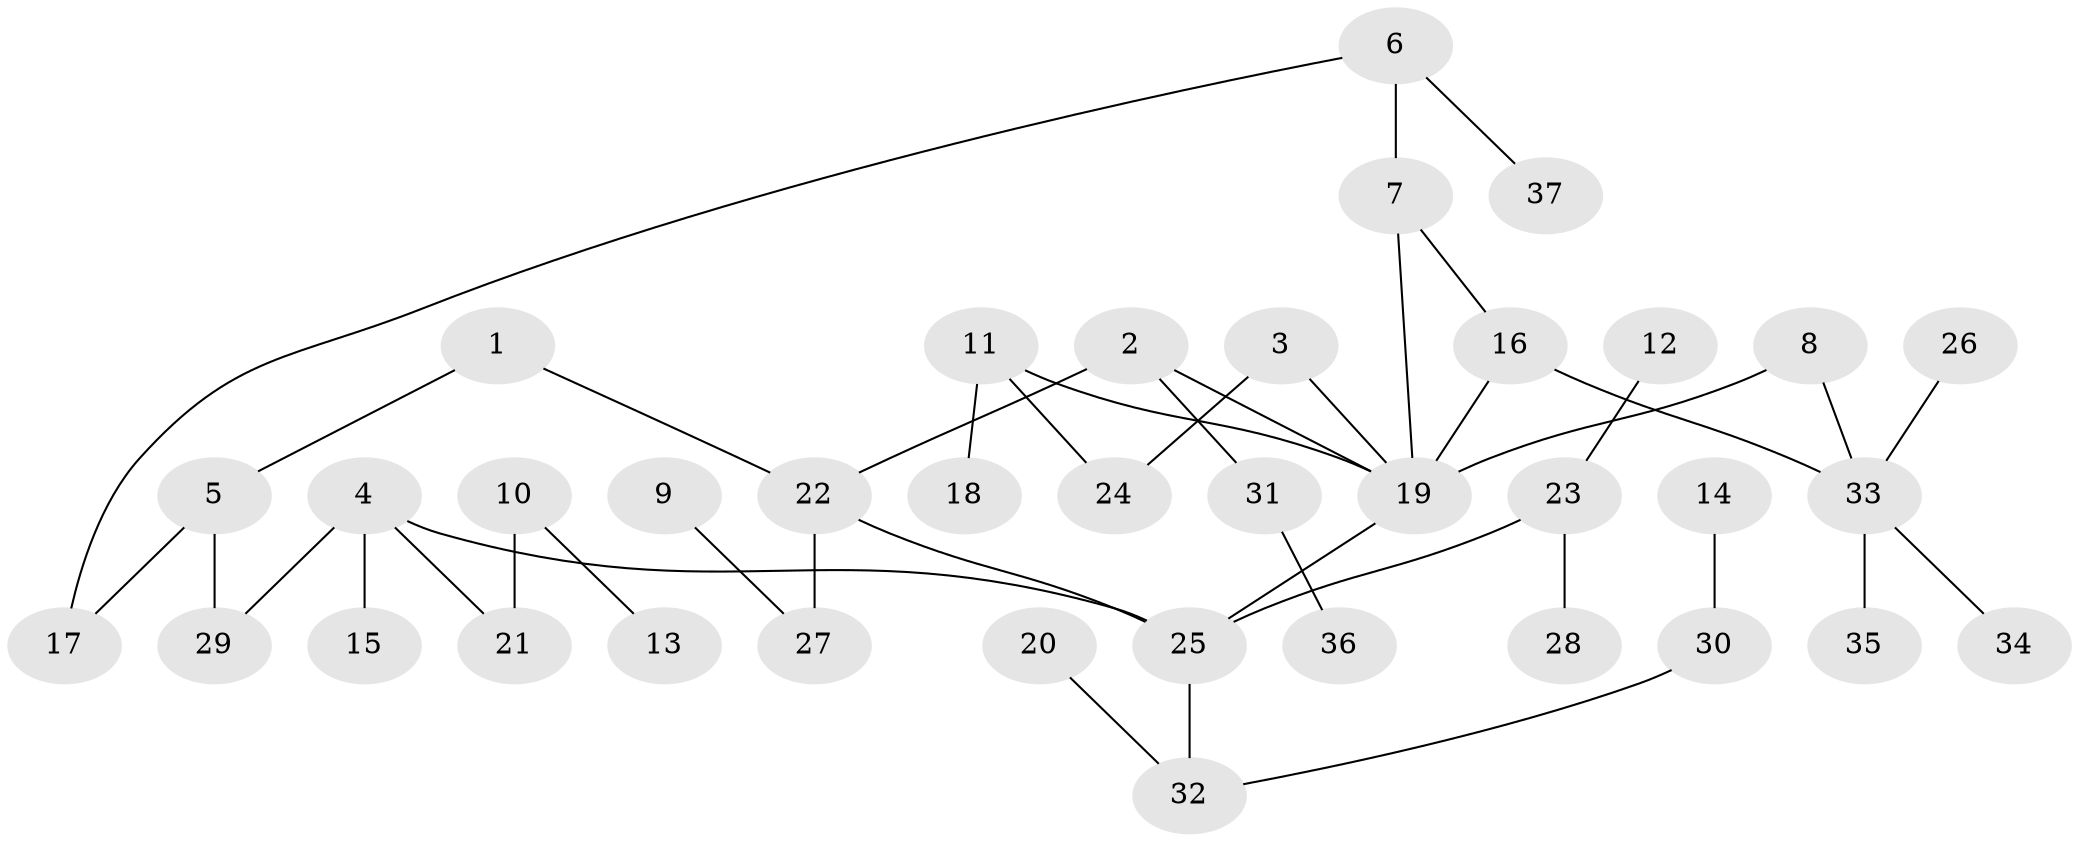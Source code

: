 // original degree distribution, {4: 0.07377049180327869, 9: 0.00819672131147541, 5: 0.03278688524590164, 7: 0.00819672131147541, 6: 0.00819672131147541, 2: 0.29508196721311475, 3: 0.13934426229508196, 1: 0.4344262295081967}
// Generated by graph-tools (version 1.1) at 2025/36/03/04/25 23:36:08]
// undirected, 37 vertices, 42 edges
graph export_dot {
  node [color=gray90,style=filled];
  1;
  2;
  3;
  4;
  5;
  6;
  7;
  8;
  9;
  10;
  11;
  12;
  13;
  14;
  15;
  16;
  17;
  18;
  19;
  20;
  21;
  22;
  23;
  24;
  25;
  26;
  27;
  28;
  29;
  30;
  31;
  32;
  33;
  34;
  35;
  36;
  37;
  1 -- 5 [weight=1.0];
  1 -- 22 [weight=1.0];
  2 -- 19 [weight=1.0];
  2 -- 22 [weight=1.0];
  2 -- 31 [weight=1.0];
  3 -- 19 [weight=1.0];
  3 -- 24 [weight=1.0];
  4 -- 15 [weight=1.0];
  4 -- 21 [weight=1.0];
  4 -- 25 [weight=1.0];
  4 -- 29 [weight=1.0];
  5 -- 17 [weight=1.0];
  5 -- 29 [weight=1.0];
  6 -- 7 [weight=1.0];
  6 -- 17 [weight=1.0];
  6 -- 37 [weight=1.0];
  7 -- 16 [weight=1.0];
  7 -- 19 [weight=1.0];
  8 -- 19 [weight=1.0];
  8 -- 33 [weight=1.0];
  9 -- 27 [weight=1.0];
  10 -- 13 [weight=1.0];
  10 -- 21 [weight=1.0];
  11 -- 18 [weight=1.0];
  11 -- 19 [weight=1.0];
  11 -- 24 [weight=1.0];
  12 -- 23 [weight=1.0];
  14 -- 30 [weight=1.0];
  16 -- 19 [weight=1.0];
  16 -- 33 [weight=1.0];
  19 -- 25 [weight=1.0];
  20 -- 32 [weight=1.0];
  22 -- 25 [weight=1.0];
  22 -- 27 [weight=1.0];
  23 -- 25 [weight=1.0];
  23 -- 28 [weight=1.0];
  25 -- 32 [weight=1.0];
  26 -- 33 [weight=1.0];
  30 -- 32 [weight=1.0];
  31 -- 36 [weight=1.0];
  33 -- 34 [weight=1.0];
  33 -- 35 [weight=1.0];
}
